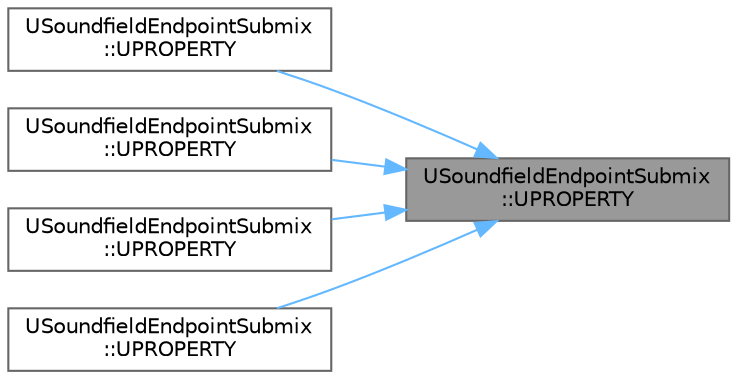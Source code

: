 digraph "USoundfieldEndpointSubmix::UPROPERTY"
{
 // INTERACTIVE_SVG=YES
 // LATEX_PDF_SIZE
  bgcolor="transparent";
  edge [fontname=Helvetica,fontsize=10,labelfontname=Helvetica,labelfontsize=10];
  node [fontname=Helvetica,fontsize=10,shape=box,height=0.2,width=0.4];
  rankdir="RL";
  Node1 [id="Node000001",label="USoundfieldEndpointSubmix\l::UPROPERTY",height=0.2,width=0.4,color="gray40", fillcolor="grey60", style="filled", fontcolor="black",tooltip="Currently used format."];
  Node1 -> Node2 [id="edge1_Node000001_Node000002",dir="back",color="steelblue1",style="solid",tooltip=" "];
  Node2 [id="Node000002",label="USoundfieldEndpointSubmix\l::UPROPERTY",height=0.2,width=0.4,color="grey40", fillcolor="white", style="filled",URL="$da/dc2/classUSoundfieldEndpointSubmix.html#a213220c5ab56b6feddffe1a05d838312",tooltip=" "];
  Node1 -> Node3 [id="edge2_Node000001_Node000003",dir="back",color="steelblue1",style="solid",tooltip=" "];
  Node3 [id="Node000003",label="USoundfieldEndpointSubmix\l::UPROPERTY",height=0.2,width=0.4,color="grey40", fillcolor="white", style="filled",URL="$da/dc2/classUSoundfieldEndpointSubmix.html#ac4c65360c3de0bf923d87e0be6806f8b",tooltip=" "];
  Node1 -> Node4 [id="edge3_Node000001_Node000004",dir="back",color="steelblue1",style="solid",tooltip=" "];
  Node4 [id="Node000004",label="USoundfieldEndpointSubmix\l::UPROPERTY",height=0.2,width=0.4,color="grey40", fillcolor="white", style="filled",URL="$da/dc2/classUSoundfieldEndpointSubmix.html#a88b1eba97906fb2b09997d13046ef794",tooltip=" "];
  Node1 -> Node5 [id="edge4_Node000001_Node000005",dir="back",color="steelblue1",style="solid",tooltip=" "];
  Node5 [id="Node000005",label="USoundfieldEndpointSubmix\l::UPROPERTY",height=0.2,width=0.4,color="grey40", fillcolor="white", style="filled",URL="$da/dc2/classUSoundfieldEndpointSubmix.html#ab8ca8e383b59976d97b1d1a310665b9a",tooltip=" "];
}
